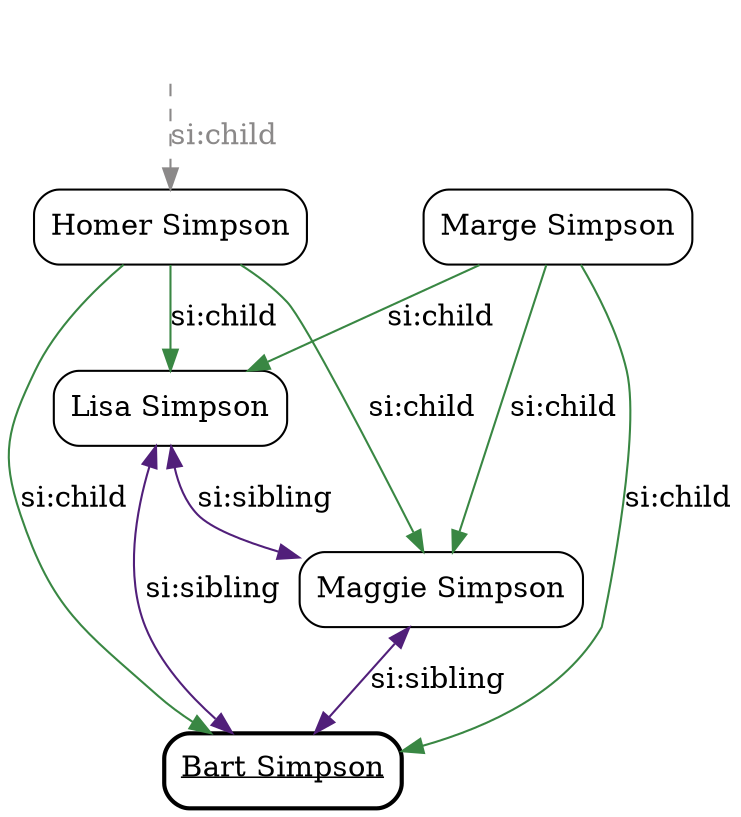 digraph {
sep="+25,25";
splines = true;
overlap=false;
graph [ rankdir="TB" size="7.81169775" ]
"si:lisa"[  shape="box"  style="rounded" label="Lisa Simpson" ];
"si:maggie"[  shape="box"  style="rounded" label="Maggie Simpson" ];
"si:homer"[  shape="box"  style="rounded" label="Homer Simpson" ];
"si:marge"[  shape="box"  style="rounded" label="Marge Simpson" ];
"si:bart"[  shape="box"  style="rounded,bold" label=<<U>Bart Simpson</U>> ];
"si:abraham"[ shape="none" fontsize="0" fontcolor="white" ];
"si:homer" -> "si:maggie" [ label = "si:child" arrowtail="normal"  color="#398743"  ];
"si:lisa" -> "si:bart" [ dir="both" label = "si:sibling" arrowtail="normal"  color="#511F7A"  ];
"si:abraham" -> "si:homer" [ label="si:child" fontcolor="#8b8989" arrowtail = "normal"  color="#8b8989" style="dashed" ];
"si:homer" -> "si:bart" [ label = "si:child" arrowtail="normal"  color="#398743"  ];
"si:lisa" -> "si:maggie" [ dir="both" label = "si:sibling" arrowtail="normal"  color="#511F7A"  ];
"si:maggie" -> "si:bart" [ dir="both" label = "si:sibling" arrowtail="normal"  color="#511F7A"  ];
"si:marge" -> "si:bart" [ label = "si:child" arrowtail="normal"  color="#398743"  ];
"si:marge" -> "si:lisa" [ label = "si:child" arrowtail="normal"  color="#398743"  ];
"si:homer" -> "si:lisa" [ label = "si:child" arrowtail="normal"  color="#398743"  ];
"si:marge" -> "si:maggie" [ label = "si:child" arrowtail="normal"  color="#398743"  ];
}